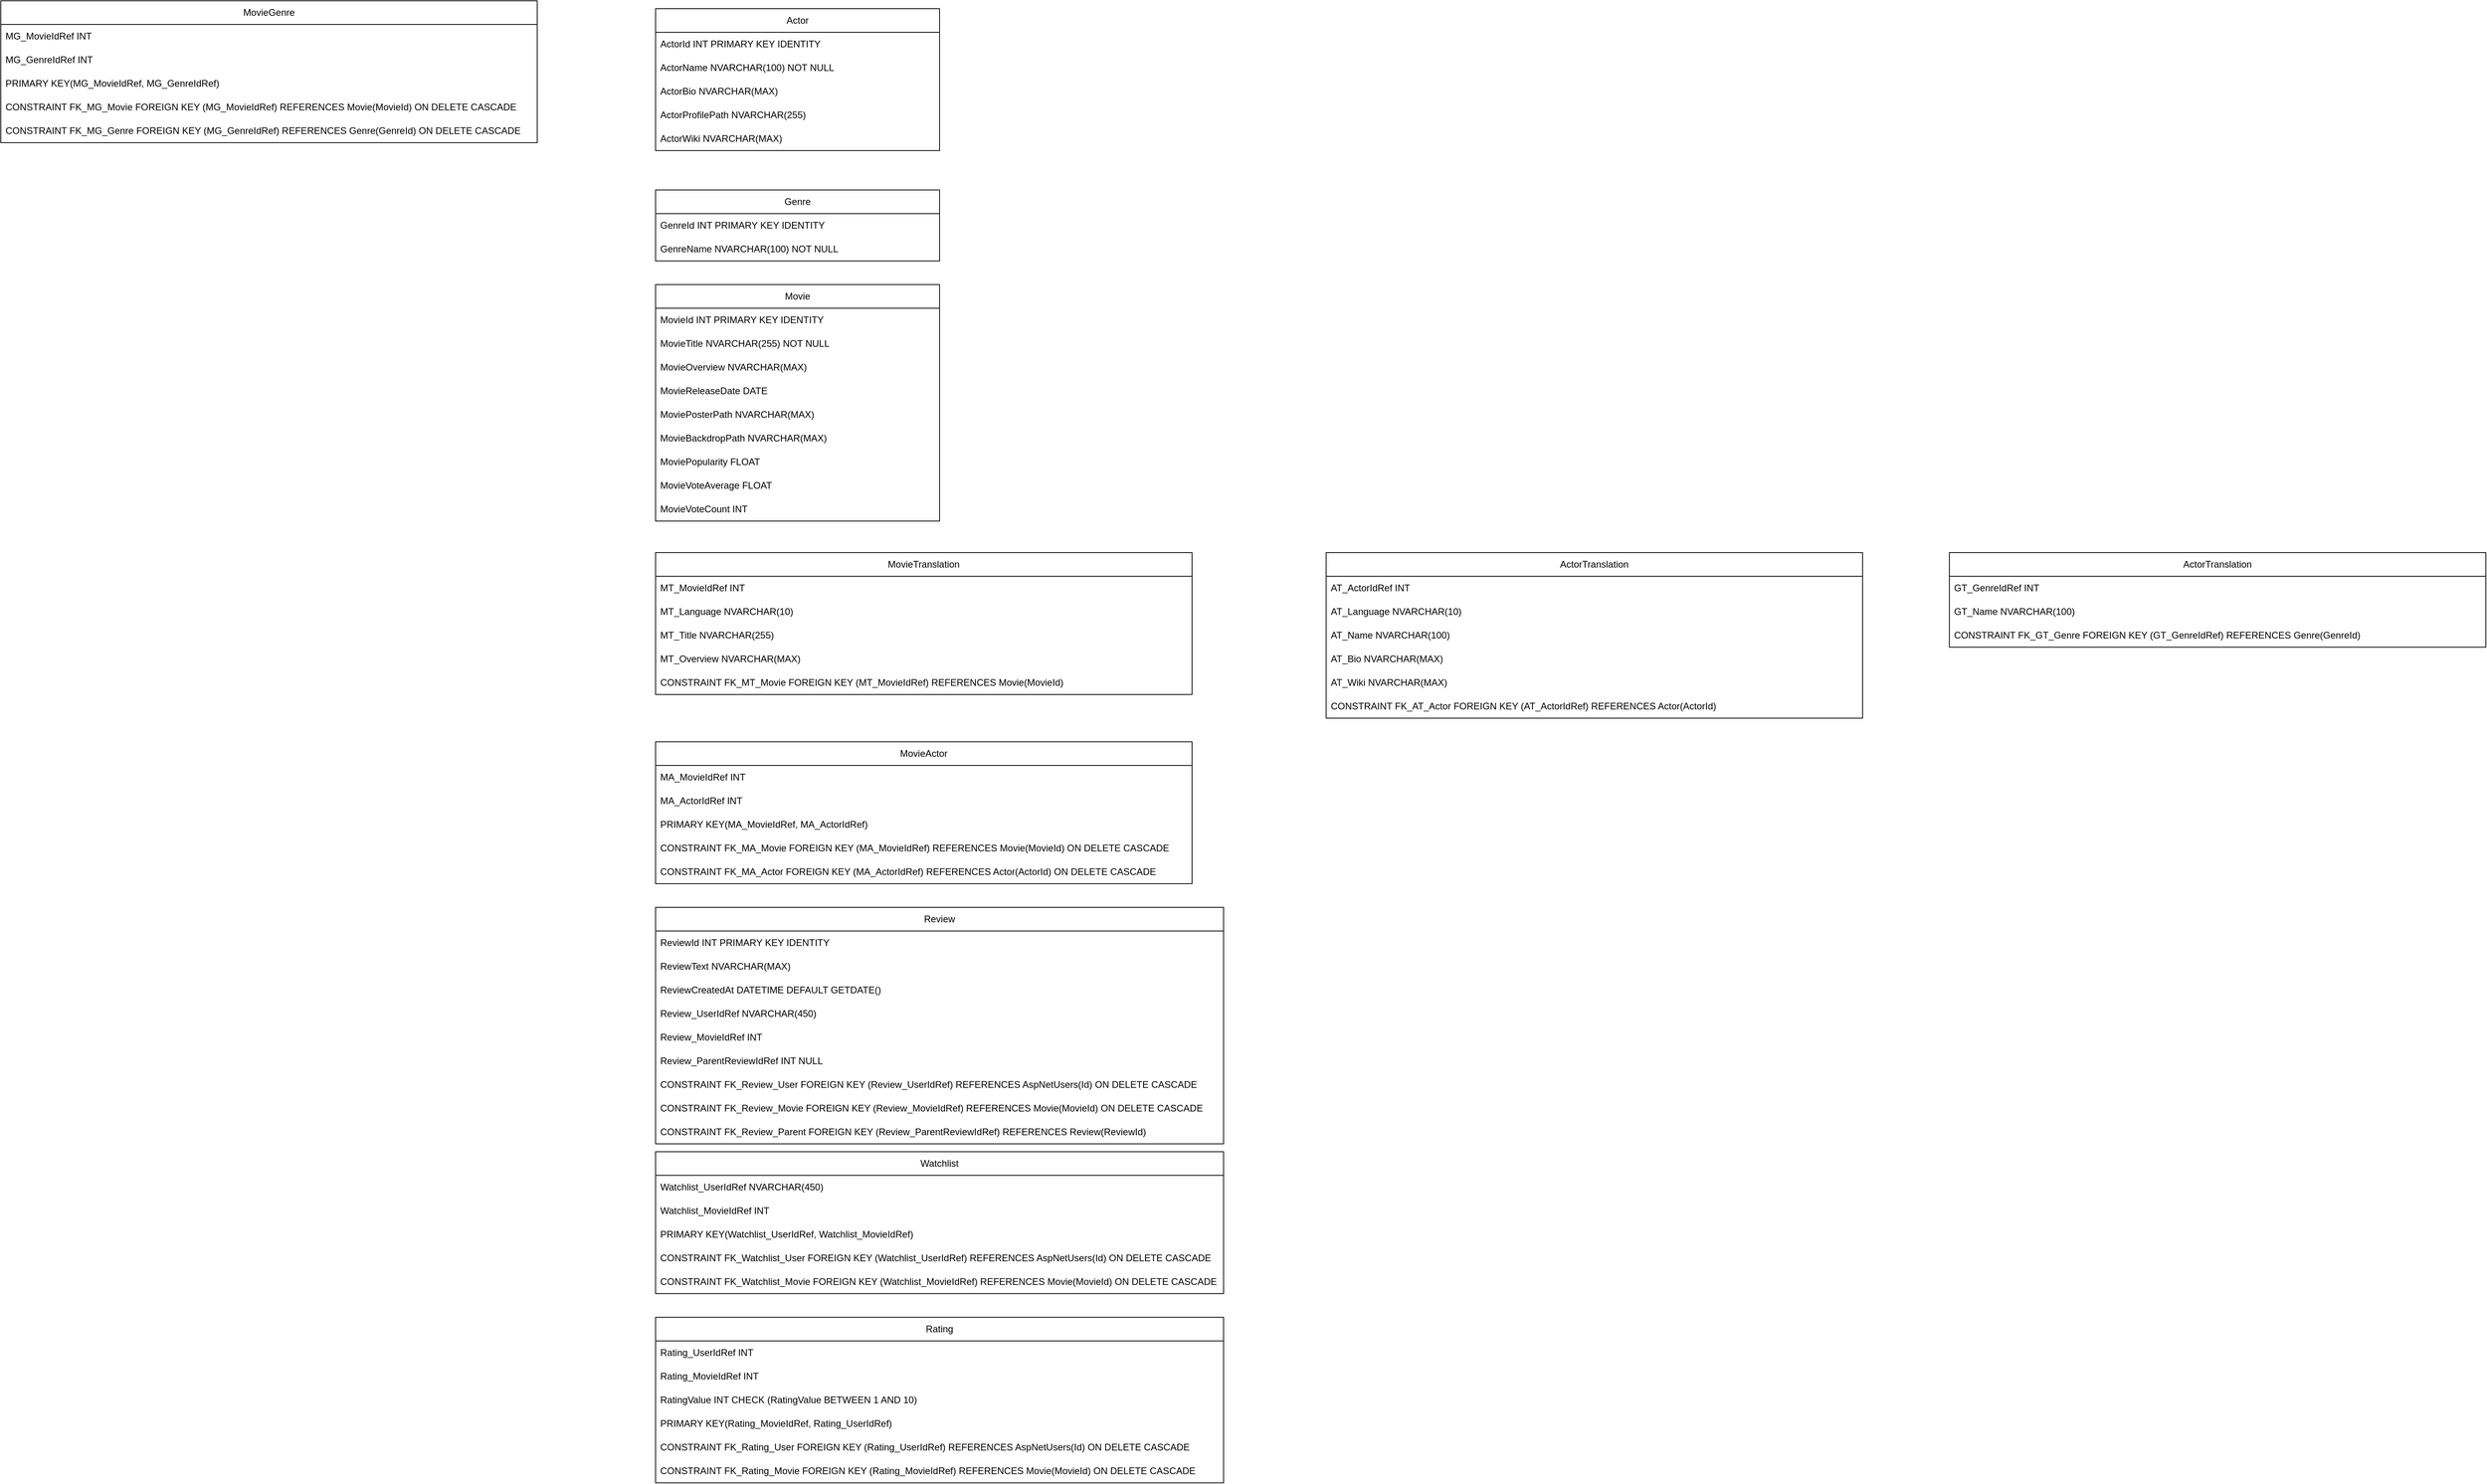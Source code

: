 <mxfile version="27.0.9">
  <diagram name="Page-1" id="wHgWofx572LqfuTLzsqb">
    <mxGraphModel dx="906" dy="1644" grid="1" gridSize="10" guides="1" tooltips="1" connect="1" arrows="1" fold="1" page="1" pageScale="1" pageWidth="850" pageHeight="1100" math="0" shadow="0">
      <root>
        <mxCell id="0" />
        <mxCell id="1" parent="0" />
        <mxCell id="Hxb6yPYEF0XtUn7NOOVX-1" value="Movie" style="swimlane;fontStyle=0;childLayout=stackLayout;horizontal=1;startSize=30;horizontalStack=0;resizeParent=1;resizeParentMax=0;resizeLast=0;collapsible=1;marginBottom=0;whiteSpace=wrap;html=1;" parent="1" vertex="1">
          <mxGeometry x="1040" y="60" width="360" height="300" as="geometry" />
        </mxCell>
        <mxCell id="Hxb6yPYEF0XtUn7NOOVX-2" value="MovieId INT PRIMARY KEY IDENTITY" style="text;strokeColor=none;fillColor=none;align=left;verticalAlign=middle;spacingLeft=4;spacingRight=4;overflow=hidden;points=[[0,0.5],[1,0.5]];portConstraint=eastwest;rotatable=0;whiteSpace=wrap;html=1;" parent="Hxb6yPYEF0XtUn7NOOVX-1" vertex="1">
          <mxGeometry y="30" width="360" height="30" as="geometry" />
        </mxCell>
        <mxCell id="Hxb6yPYEF0XtUn7NOOVX-3" value="MovieTitle NVARCHAR(255) NOT NULL" style="text;strokeColor=none;fillColor=none;align=left;verticalAlign=middle;spacingLeft=4;spacingRight=4;overflow=hidden;points=[[0,0.5],[1,0.5]];portConstraint=eastwest;rotatable=0;whiteSpace=wrap;html=1;" parent="Hxb6yPYEF0XtUn7NOOVX-1" vertex="1">
          <mxGeometry y="60" width="360" height="30" as="geometry" />
        </mxCell>
        <mxCell id="Hxb6yPYEF0XtUn7NOOVX-4" value="MovieOverview NVARCHAR(MAX)" style="text;strokeColor=none;fillColor=none;align=left;verticalAlign=middle;spacingLeft=4;spacingRight=4;overflow=hidden;points=[[0,0.5],[1,0.5]];portConstraint=eastwest;rotatable=0;whiteSpace=wrap;html=1;" parent="Hxb6yPYEF0XtUn7NOOVX-1" vertex="1">
          <mxGeometry y="90" width="360" height="30" as="geometry" />
        </mxCell>
        <mxCell id="Hxb6yPYEF0XtUn7NOOVX-5" value="MovieReleaseDate DATE" style="text;strokeColor=none;fillColor=none;align=left;verticalAlign=middle;spacingLeft=4;spacingRight=4;overflow=hidden;points=[[0,0.5],[1,0.5]];portConstraint=eastwest;rotatable=0;whiteSpace=wrap;html=1;" parent="Hxb6yPYEF0XtUn7NOOVX-1" vertex="1">
          <mxGeometry y="120" width="360" height="30" as="geometry" />
        </mxCell>
        <mxCell id="Hxb6yPYEF0XtUn7NOOVX-6" value="MoviePosterPath NVARCHAR(MAX)" style="text;strokeColor=none;fillColor=none;align=left;verticalAlign=middle;spacingLeft=4;spacingRight=4;overflow=hidden;points=[[0,0.5],[1,0.5]];portConstraint=eastwest;rotatable=0;whiteSpace=wrap;html=1;" parent="Hxb6yPYEF0XtUn7NOOVX-1" vertex="1">
          <mxGeometry y="150" width="360" height="30" as="geometry" />
        </mxCell>
        <mxCell id="Hxb6yPYEF0XtUn7NOOVX-7" value="MovieBackdropPath NVARCHAR(MAX)" style="text;strokeColor=none;fillColor=none;align=left;verticalAlign=middle;spacingLeft=4;spacingRight=4;overflow=hidden;points=[[0,0.5],[1,0.5]];portConstraint=eastwest;rotatable=0;whiteSpace=wrap;html=1;" parent="Hxb6yPYEF0XtUn7NOOVX-1" vertex="1">
          <mxGeometry y="180" width="360" height="30" as="geometry" />
        </mxCell>
        <mxCell id="Hxb6yPYEF0XtUn7NOOVX-8" value="MoviePopularity FLOAT" style="text;strokeColor=none;fillColor=none;align=left;verticalAlign=middle;spacingLeft=4;spacingRight=4;overflow=hidden;points=[[0,0.5],[1,0.5]];portConstraint=eastwest;rotatable=0;whiteSpace=wrap;html=1;" parent="Hxb6yPYEF0XtUn7NOOVX-1" vertex="1">
          <mxGeometry y="210" width="360" height="30" as="geometry" />
        </mxCell>
        <mxCell id="Hxb6yPYEF0XtUn7NOOVX-9" value="MovieVoteAverage FLOAT" style="text;strokeColor=none;fillColor=none;align=left;verticalAlign=middle;spacingLeft=4;spacingRight=4;overflow=hidden;points=[[0,0.5],[1,0.5]];portConstraint=eastwest;rotatable=0;whiteSpace=wrap;html=1;" parent="Hxb6yPYEF0XtUn7NOOVX-1" vertex="1">
          <mxGeometry y="240" width="360" height="30" as="geometry" />
        </mxCell>
        <mxCell id="Hxb6yPYEF0XtUn7NOOVX-10" value="MovieVoteCount INT" style="text;strokeColor=none;fillColor=none;align=left;verticalAlign=middle;spacingLeft=4;spacingRight=4;overflow=hidden;points=[[0,0.5],[1,0.5]];portConstraint=eastwest;rotatable=0;whiteSpace=wrap;html=1;" parent="Hxb6yPYEF0XtUn7NOOVX-1" vertex="1">
          <mxGeometry y="270" width="360" height="30" as="geometry" />
        </mxCell>
        <mxCell id="Hxb6yPYEF0XtUn7NOOVX-11" value="MovieGenre" style="swimlane;fontStyle=0;childLayout=stackLayout;horizontal=1;startSize=30;horizontalStack=0;resizeParent=1;resizeParentMax=0;resizeLast=0;collapsible=1;marginBottom=0;whiteSpace=wrap;html=1;" parent="1" vertex="1">
          <mxGeometry x="210" y="-300" width="680" height="180" as="geometry" />
        </mxCell>
        <mxCell id="Hxb6yPYEF0XtUn7NOOVX-12" value="MG_MovieIdRef INT" style="text;strokeColor=none;fillColor=none;align=left;verticalAlign=middle;spacingLeft=4;spacingRight=4;overflow=hidden;points=[[0,0.5],[1,0.5]];portConstraint=eastwest;rotatable=0;whiteSpace=wrap;html=1;" parent="Hxb6yPYEF0XtUn7NOOVX-11" vertex="1">
          <mxGeometry y="30" width="680" height="30" as="geometry" />
        </mxCell>
        <mxCell id="Hxb6yPYEF0XtUn7NOOVX-13" value="MG_GenreIdRef INT&lt;span style=&quot;white-space: pre;&quot;&gt;&#x9;&lt;/span&gt;" style="text;strokeColor=none;fillColor=none;align=left;verticalAlign=middle;spacingLeft=4;spacingRight=4;overflow=hidden;points=[[0,0.5],[1,0.5]];portConstraint=eastwest;rotatable=0;whiteSpace=wrap;html=1;" parent="Hxb6yPYEF0XtUn7NOOVX-11" vertex="1">
          <mxGeometry y="60" width="680" height="30" as="geometry" />
        </mxCell>
        <mxCell id="Hxb6yPYEF0XtUn7NOOVX-14" value="PRIMARY KEY(MG_MovieIdRef, MG_GenreIdRef)" style="text;strokeColor=none;fillColor=none;align=left;verticalAlign=middle;spacingLeft=4;spacingRight=4;overflow=hidden;points=[[0,0.5],[1,0.5]];portConstraint=eastwest;rotatable=0;whiteSpace=wrap;html=1;" parent="Hxb6yPYEF0XtUn7NOOVX-11" vertex="1">
          <mxGeometry y="90" width="680" height="30" as="geometry" />
        </mxCell>
        <mxCell id="Hxb6yPYEF0XtUn7NOOVX-15" value="CONSTRAINT FK_MG_Movie FOREIGN KEY (MG_MovieIdRef) REFERENCES Movie(MovieId) ON DELETE CASCADE" style="text;strokeColor=none;fillColor=none;align=left;verticalAlign=middle;spacingLeft=4;spacingRight=4;overflow=hidden;points=[[0,0.5],[1,0.5]];portConstraint=eastwest;rotatable=0;whiteSpace=wrap;html=1;" parent="Hxb6yPYEF0XtUn7NOOVX-11" vertex="1">
          <mxGeometry y="120" width="680" height="30" as="geometry" />
        </mxCell>
        <mxCell id="Hxb6yPYEF0XtUn7NOOVX-16" value="CONSTRAINT FK_MG_Genre FOREIGN KEY (MG_GenreIdRef) REFERENCES Genre(GenreId) ON DELETE CASCADE" style="text;strokeColor=none;fillColor=none;align=left;verticalAlign=middle;spacingLeft=4;spacingRight=4;overflow=hidden;points=[[0,0.5],[1,0.5]];portConstraint=eastwest;rotatable=0;whiteSpace=wrap;html=1;" parent="Hxb6yPYEF0XtUn7NOOVX-11" vertex="1">
          <mxGeometry y="150" width="680" height="30" as="geometry" />
        </mxCell>
        <mxCell id="Hxb6yPYEF0XtUn7NOOVX-17" value="Genre" style="swimlane;fontStyle=0;childLayout=stackLayout;horizontal=1;startSize=30;horizontalStack=0;resizeParent=1;resizeParentMax=0;resizeLast=0;collapsible=1;marginBottom=0;whiteSpace=wrap;html=1;" parent="1" vertex="1">
          <mxGeometry x="1040" y="-60" width="360" height="90" as="geometry" />
        </mxCell>
        <mxCell id="Hxb6yPYEF0XtUn7NOOVX-18" value="GenreId INT PRIMARY KEY IDENTITY" style="text;strokeColor=none;fillColor=none;align=left;verticalAlign=middle;spacingLeft=4;spacingRight=4;overflow=hidden;points=[[0,0.5],[1,0.5]];portConstraint=eastwest;rotatable=0;whiteSpace=wrap;html=1;" parent="Hxb6yPYEF0XtUn7NOOVX-17" vertex="1">
          <mxGeometry y="30" width="360" height="30" as="geometry" />
        </mxCell>
        <mxCell id="Hxb6yPYEF0XtUn7NOOVX-19" value="GenreName NVARCHAR(100) NOT NULL" style="text;strokeColor=none;fillColor=none;align=left;verticalAlign=middle;spacingLeft=4;spacingRight=4;overflow=hidden;points=[[0,0.5],[1,0.5]];portConstraint=eastwest;rotatable=0;whiteSpace=wrap;html=1;" parent="Hxb6yPYEF0XtUn7NOOVX-17" vertex="1">
          <mxGeometry y="60" width="360" height="30" as="geometry" />
        </mxCell>
        <mxCell id="Hxb6yPYEF0XtUn7NOOVX-21" value="Actor" style="swimlane;fontStyle=0;childLayout=stackLayout;horizontal=1;startSize=30;horizontalStack=0;resizeParent=1;resizeParentMax=0;resizeLast=0;collapsible=1;marginBottom=0;whiteSpace=wrap;html=1;" parent="1" vertex="1">
          <mxGeometry x="1040" y="-290" width="360" height="180" as="geometry" />
        </mxCell>
        <mxCell id="Hxb6yPYEF0XtUn7NOOVX-22" value="ActorId INT PRIMARY KEY IDENTITY" style="text;strokeColor=none;fillColor=none;align=left;verticalAlign=middle;spacingLeft=4;spacingRight=4;overflow=hidden;points=[[0,0.5],[1,0.5]];portConstraint=eastwest;rotatable=0;whiteSpace=wrap;html=1;" parent="Hxb6yPYEF0XtUn7NOOVX-21" vertex="1">
          <mxGeometry y="30" width="360" height="30" as="geometry" />
        </mxCell>
        <mxCell id="Hxb6yPYEF0XtUn7NOOVX-23" value="ActorName NVARCHAR(100) NOT NULL" style="text;strokeColor=none;fillColor=none;align=left;verticalAlign=middle;spacingLeft=4;spacingRight=4;overflow=hidden;points=[[0,0.5],[1,0.5]];portConstraint=eastwest;rotatable=0;whiteSpace=wrap;html=1;" parent="Hxb6yPYEF0XtUn7NOOVX-21" vertex="1">
          <mxGeometry y="60" width="360" height="30" as="geometry" />
        </mxCell>
        <mxCell id="Hxb6yPYEF0XtUn7NOOVX-24" value="ActorBio NVARCHAR(MAX)" style="text;strokeColor=none;fillColor=none;align=left;verticalAlign=middle;spacingLeft=4;spacingRight=4;overflow=hidden;points=[[0,0.5],[1,0.5]];portConstraint=eastwest;rotatable=0;whiteSpace=wrap;html=1;" parent="Hxb6yPYEF0XtUn7NOOVX-21" vertex="1">
          <mxGeometry y="90" width="360" height="30" as="geometry" />
        </mxCell>
        <mxCell id="Hxb6yPYEF0XtUn7NOOVX-26" value="ActorProfilePath NVARCHAR(255)" style="text;strokeColor=none;fillColor=none;align=left;verticalAlign=middle;spacingLeft=4;spacingRight=4;overflow=hidden;points=[[0,0.5],[1,0.5]];portConstraint=eastwest;rotatable=0;whiteSpace=wrap;html=1;" parent="Hxb6yPYEF0XtUn7NOOVX-21" vertex="1">
          <mxGeometry y="120" width="360" height="30" as="geometry" />
        </mxCell>
        <mxCell id="Hxb6yPYEF0XtUn7NOOVX-27" value="ActorWiki NVARCHAR(MAX)" style="text;strokeColor=none;fillColor=none;align=left;verticalAlign=middle;spacingLeft=4;spacingRight=4;overflow=hidden;points=[[0,0.5],[1,0.5]];portConstraint=eastwest;rotatable=0;whiteSpace=wrap;html=1;" parent="Hxb6yPYEF0XtUn7NOOVX-21" vertex="1">
          <mxGeometry y="150" width="360" height="30" as="geometry" />
        </mxCell>
        <mxCell id="Hxb6yPYEF0XtUn7NOOVX-28" value="MovieActor" style="swimlane;fontStyle=0;childLayout=stackLayout;horizontal=1;startSize=30;horizontalStack=0;resizeParent=1;resizeParentMax=0;resizeLast=0;collapsible=1;marginBottom=0;whiteSpace=wrap;html=1;" parent="1" vertex="1">
          <mxGeometry x="1040" y="640" width="680" height="180" as="geometry" />
        </mxCell>
        <mxCell id="Hxb6yPYEF0XtUn7NOOVX-29" value="MA_MovieIdRef INT" style="text;strokeColor=none;fillColor=none;align=left;verticalAlign=middle;spacingLeft=4;spacingRight=4;overflow=hidden;points=[[0,0.5],[1,0.5]];portConstraint=eastwest;rotatable=0;whiteSpace=wrap;html=1;" parent="Hxb6yPYEF0XtUn7NOOVX-28" vertex="1">
          <mxGeometry y="30" width="680" height="30" as="geometry" />
        </mxCell>
        <mxCell id="Hxb6yPYEF0XtUn7NOOVX-30" value="MA_ActorIdRef INT" style="text;strokeColor=none;fillColor=none;align=left;verticalAlign=middle;spacingLeft=4;spacingRight=4;overflow=hidden;points=[[0,0.5],[1,0.5]];portConstraint=eastwest;rotatable=0;whiteSpace=wrap;html=1;" parent="Hxb6yPYEF0XtUn7NOOVX-28" vertex="1">
          <mxGeometry y="60" width="680" height="30" as="geometry" />
        </mxCell>
        <mxCell id="Hxb6yPYEF0XtUn7NOOVX-31" value="PRIMARY KEY(MA_MovieIdRef, MA_ActorIdRef)" style="text;strokeColor=none;fillColor=none;align=left;verticalAlign=middle;spacingLeft=4;spacingRight=4;overflow=hidden;points=[[0,0.5],[1,0.5]];portConstraint=eastwest;rotatable=0;whiteSpace=wrap;html=1;" parent="Hxb6yPYEF0XtUn7NOOVX-28" vertex="1">
          <mxGeometry y="90" width="680" height="30" as="geometry" />
        </mxCell>
        <mxCell id="Hxb6yPYEF0XtUn7NOOVX-32" value="CONSTRAINT FK_MA_Movie FOREIGN KEY (MA_MovieIdRef) REFERENCES Movie(MovieId) ON DELETE CASCADE" style="text;strokeColor=none;fillColor=none;align=left;verticalAlign=middle;spacingLeft=4;spacingRight=4;overflow=hidden;points=[[0,0.5],[1,0.5]];portConstraint=eastwest;rotatable=0;whiteSpace=wrap;html=1;" parent="Hxb6yPYEF0XtUn7NOOVX-28" vertex="1">
          <mxGeometry y="120" width="680" height="30" as="geometry" />
        </mxCell>
        <mxCell id="Hxb6yPYEF0XtUn7NOOVX-33" value="CONSTRAINT FK_MA_Actor FOREIGN KEY (MA_ActorIdRef) REFERENCES Actor(ActorId) ON DELETE CASCADE" style="text;strokeColor=none;fillColor=none;align=left;verticalAlign=middle;spacingLeft=4;spacingRight=4;overflow=hidden;points=[[0,0.5],[1,0.5]];portConstraint=eastwest;rotatable=0;whiteSpace=wrap;html=1;" parent="Hxb6yPYEF0XtUn7NOOVX-28" vertex="1">
          <mxGeometry y="150" width="680" height="30" as="geometry" />
        </mxCell>
        <mxCell id="Hxb6yPYEF0XtUn7NOOVX-34" value="Review" style="swimlane;fontStyle=0;childLayout=stackLayout;horizontal=1;startSize=30;horizontalStack=0;resizeParent=1;resizeParentMax=0;resizeLast=0;collapsible=1;marginBottom=0;whiteSpace=wrap;html=1;" parent="1" vertex="1">
          <mxGeometry x="1040" y="850" width="720" height="300" as="geometry" />
        </mxCell>
        <mxCell id="Hxb6yPYEF0XtUn7NOOVX-35" value="ReviewId INT PRIMARY KEY IDENTITY" style="text;strokeColor=none;fillColor=none;align=left;verticalAlign=middle;spacingLeft=4;spacingRight=4;overflow=hidden;points=[[0,0.5],[1,0.5]];portConstraint=eastwest;rotatable=0;whiteSpace=wrap;html=1;" parent="Hxb6yPYEF0XtUn7NOOVX-34" vertex="1">
          <mxGeometry y="30" width="720" height="30" as="geometry" />
        </mxCell>
        <mxCell id="Hxb6yPYEF0XtUn7NOOVX-36" value="ReviewText NVARCHAR(MAX)" style="text;strokeColor=none;fillColor=none;align=left;verticalAlign=middle;spacingLeft=4;spacingRight=4;overflow=hidden;points=[[0,0.5],[1,0.5]];portConstraint=eastwest;rotatable=0;whiteSpace=wrap;html=1;" parent="Hxb6yPYEF0XtUn7NOOVX-34" vertex="1">
          <mxGeometry y="60" width="720" height="30" as="geometry" />
        </mxCell>
        <mxCell id="Hxb6yPYEF0XtUn7NOOVX-37" value="ReviewCreatedAt DATETIME DEFAULT GETDATE()" style="text;strokeColor=none;fillColor=none;align=left;verticalAlign=middle;spacingLeft=4;spacingRight=4;overflow=hidden;points=[[0,0.5],[1,0.5]];portConstraint=eastwest;rotatable=0;whiteSpace=wrap;html=1;" parent="Hxb6yPYEF0XtUn7NOOVX-34" vertex="1">
          <mxGeometry y="90" width="720" height="30" as="geometry" />
        </mxCell>
        <mxCell id="Hxb6yPYEF0XtUn7NOOVX-38" value="Review_UserIdRef NVARCHAR(450)" style="text;strokeColor=none;fillColor=none;align=left;verticalAlign=middle;spacingLeft=4;spacingRight=4;overflow=hidden;points=[[0,0.5],[1,0.5]];portConstraint=eastwest;rotatable=0;whiteSpace=wrap;html=1;" parent="Hxb6yPYEF0XtUn7NOOVX-34" vertex="1">
          <mxGeometry y="120" width="720" height="30" as="geometry" />
        </mxCell>
        <mxCell id="Hxb6yPYEF0XtUn7NOOVX-39" value="Review_MovieIdRef INT" style="text;strokeColor=none;fillColor=none;align=left;verticalAlign=middle;spacingLeft=4;spacingRight=4;overflow=hidden;points=[[0,0.5],[1,0.5]];portConstraint=eastwest;rotatable=0;whiteSpace=wrap;html=1;" parent="Hxb6yPYEF0XtUn7NOOVX-34" vertex="1">
          <mxGeometry y="150" width="720" height="30" as="geometry" />
        </mxCell>
        <mxCell id="Hxb6yPYEF0XtUn7NOOVX-40" value="Review_ParentReviewIdRef INT NULL" style="text;strokeColor=none;fillColor=none;align=left;verticalAlign=middle;spacingLeft=4;spacingRight=4;overflow=hidden;points=[[0,0.5],[1,0.5]];portConstraint=eastwest;rotatable=0;whiteSpace=wrap;html=1;" parent="Hxb6yPYEF0XtUn7NOOVX-34" vertex="1">
          <mxGeometry y="180" width="720" height="30" as="geometry" />
        </mxCell>
        <mxCell id="Hxb6yPYEF0XtUn7NOOVX-41" value="CONSTRAINT FK_Review_User FOREIGN KEY (Review_UserIdRef) REFERENCES AspNetUsers(Id) ON DELETE CASCADE" style="text;strokeColor=none;fillColor=none;align=left;verticalAlign=middle;spacingLeft=4;spacingRight=4;overflow=hidden;points=[[0,0.5],[1,0.5]];portConstraint=eastwest;rotatable=0;whiteSpace=wrap;html=1;" parent="Hxb6yPYEF0XtUn7NOOVX-34" vertex="1">
          <mxGeometry y="210" width="720" height="30" as="geometry" />
        </mxCell>
        <mxCell id="Hxb6yPYEF0XtUn7NOOVX-42" value="CONSTRAINT FK_Review_Movie FOREIGN KEY (Review_MovieIdRef) REFERENCES Movie(MovieId) ON DELETE CASCADE" style="text;strokeColor=none;fillColor=none;align=left;verticalAlign=middle;spacingLeft=4;spacingRight=4;overflow=hidden;points=[[0,0.5],[1,0.5]];portConstraint=eastwest;rotatable=0;whiteSpace=wrap;html=1;" parent="Hxb6yPYEF0XtUn7NOOVX-34" vertex="1">
          <mxGeometry y="240" width="720" height="30" as="geometry" />
        </mxCell>
        <mxCell id="Hxb6yPYEF0XtUn7NOOVX-43" value="CONSTRAINT FK_Review_Parent FOREIGN KEY (Review_ParentReviewIdRef) REFERENCES Review(ReviewId)" style="text;strokeColor=none;fillColor=none;align=left;verticalAlign=middle;spacingLeft=4;spacingRight=4;overflow=hidden;points=[[0,0.5],[1,0.5]];portConstraint=eastwest;rotatable=0;whiteSpace=wrap;html=1;" parent="Hxb6yPYEF0XtUn7NOOVX-34" vertex="1">
          <mxGeometry y="270" width="720" height="30" as="geometry" />
        </mxCell>
        <mxCell id="Hxb6yPYEF0XtUn7NOOVX-44" value="Rating" style="swimlane;fontStyle=0;childLayout=stackLayout;horizontal=1;startSize=30;horizontalStack=0;resizeParent=1;resizeParentMax=0;resizeLast=0;collapsible=1;marginBottom=0;whiteSpace=wrap;html=1;" parent="1" vertex="1">
          <mxGeometry x="1040" y="1370" width="720" height="210" as="geometry" />
        </mxCell>
        <mxCell id="Hxb6yPYEF0XtUn7NOOVX-46" value="Rating_UserIdRef INT" style="text;strokeColor=none;fillColor=none;align=left;verticalAlign=middle;spacingLeft=4;spacingRight=4;overflow=hidden;points=[[0,0.5],[1,0.5]];portConstraint=eastwest;rotatable=0;whiteSpace=wrap;html=1;" parent="Hxb6yPYEF0XtUn7NOOVX-44" vertex="1">
          <mxGeometry y="30" width="720" height="30" as="geometry" />
        </mxCell>
        <mxCell id="Hxb6yPYEF0XtUn7NOOVX-45" value="Rating_MovieIdRef INT&amp;nbsp;" style="text;strokeColor=none;fillColor=none;align=left;verticalAlign=middle;spacingLeft=4;spacingRight=4;overflow=hidden;points=[[0,0.5],[1,0.5]];portConstraint=eastwest;rotatable=0;whiteSpace=wrap;html=1;" parent="Hxb6yPYEF0XtUn7NOOVX-44" vertex="1">
          <mxGeometry y="60" width="720" height="30" as="geometry" />
        </mxCell>
        <mxCell id="Hxb6yPYEF0XtUn7NOOVX-48" value="RatingValue INT CHECK (RatingValue BETWEEN 1 AND 10)" style="text;strokeColor=none;fillColor=none;align=left;verticalAlign=middle;spacingLeft=4;spacingRight=4;overflow=hidden;points=[[0,0.5],[1,0.5]];portConstraint=eastwest;rotatable=0;whiteSpace=wrap;html=1;" parent="Hxb6yPYEF0XtUn7NOOVX-44" vertex="1">
          <mxGeometry y="90" width="720" height="30" as="geometry" />
        </mxCell>
        <mxCell id="Hxb6yPYEF0XtUn7NOOVX-47" value="PRIMARY KEY(Rating_MovieIdRef, Rating_UserIdRef)" style="text;strokeColor=none;fillColor=none;align=left;verticalAlign=middle;spacingLeft=4;spacingRight=4;overflow=hidden;points=[[0,0.5],[1,0.5]];portConstraint=eastwest;rotatable=0;whiteSpace=wrap;html=1;" parent="Hxb6yPYEF0XtUn7NOOVX-44" vertex="1">
          <mxGeometry y="120" width="720" height="30" as="geometry" />
        </mxCell>
        <mxCell id="Hxb6yPYEF0XtUn7NOOVX-49" value="CONSTRAINT FK_Rating_User FOREIGN KEY (Rating_UserIdRef) REFERENCES AspNetUsers(Id) ON DELETE CASCADE" style="text;strokeColor=none;fillColor=none;align=left;verticalAlign=middle;spacingLeft=4;spacingRight=4;overflow=hidden;points=[[0,0.5],[1,0.5]];portConstraint=eastwest;rotatable=0;whiteSpace=wrap;html=1;" parent="Hxb6yPYEF0XtUn7NOOVX-44" vertex="1">
          <mxGeometry y="150" width="720" height="30" as="geometry" />
        </mxCell>
        <mxCell id="Hxb6yPYEF0XtUn7NOOVX-50" value="CONSTRAINT FK_Rating_Movie FOREIGN KEY (Rating_MovieIdRef) REFERENCES Movie(MovieId) ON DELETE CASCADE" style="text;strokeColor=none;fillColor=none;align=left;verticalAlign=middle;spacingLeft=4;spacingRight=4;overflow=hidden;points=[[0,0.5],[1,0.5]];portConstraint=eastwest;rotatable=0;whiteSpace=wrap;html=1;" parent="Hxb6yPYEF0XtUn7NOOVX-44" vertex="1">
          <mxGeometry y="180" width="720" height="30" as="geometry" />
        </mxCell>
        <mxCell id="Hxb6yPYEF0XtUn7NOOVX-51" value="Watchlist" style="swimlane;fontStyle=0;childLayout=stackLayout;horizontal=1;startSize=30;horizontalStack=0;resizeParent=1;resizeParentMax=0;resizeLast=0;collapsible=1;marginBottom=0;whiteSpace=wrap;html=1;" parent="1" vertex="1">
          <mxGeometry x="1040" y="1160" width="720" height="180" as="geometry" />
        </mxCell>
        <mxCell id="Hxb6yPYEF0XtUn7NOOVX-52" value="Watchlist_UserIdRef NVARCHAR(450)" style="text;strokeColor=none;fillColor=none;align=left;verticalAlign=middle;spacingLeft=4;spacingRight=4;overflow=hidden;points=[[0,0.5],[1,0.5]];portConstraint=eastwest;rotatable=0;whiteSpace=wrap;html=1;" parent="Hxb6yPYEF0XtUn7NOOVX-51" vertex="1">
          <mxGeometry y="30" width="720" height="30" as="geometry" />
        </mxCell>
        <mxCell id="Hxb6yPYEF0XtUn7NOOVX-53" value="Watchlist_MovieIdRef INT" style="text;strokeColor=none;fillColor=none;align=left;verticalAlign=middle;spacingLeft=4;spacingRight=4;overflow=hidden;points=[[0,0.5],[1,0.5]];portConstraint=eastwest;rotatable=0;whiteSpace=wrap;html=1;" parent="Hxb6yPYEF0XtUn7NOOVX-51" vertex="1">
          <mxGeometry y="60" width="720" height="30" as="geometry" />
        </mxCell>
        <mxCell id="Hxb6yPYEF0XtUn7NOOVX-54" value="PRIMARY KEY(Watchlist_UserIdRef, Watchlist_MovieIdRef)" style="text;strokeColor=none;fillColor=none;align=left;verticalAlign=middle;spacingLeft=4;spacingRight=4;overflow=hidden;points=[[0,0.5],[1,0.5]];portConstraint=eastwest;rotatable=0;whiteSpace=wrap;html=1;" parent="Hxb6yPYEF0XtUn7NOOVX-51" vertex="1">
          <mxGeometry y="90" width="720" height="30" as="geometry" />
        </mxCell>
        <mxCell id="Hxb6yPYEF0XtUn7NOOVX-55" value="CONSTRAINT FK_Watchlist_User FOREIGN KEY (Watchlist_UserIdRef) REFERENCES AspNetUsers(Id) ON DELETE CASCADE" style="text;strokeColor=none;fillColor=none;align=left;verticalAlign=middle;spacingLeft=4;spacingRight=4;overflow=hidden;points=[[0,0.5],[1,0.5]];portConstraint=eastwest;rotatable=0;whiteSpace=wrap;html=1;" parent="Hxb6yPYEF0XtUn7NOOVX-51" vertex="1">
          <mxGeometry y="120" width="720" height="30" as="geometry" />
        </mxCell>
        <mxCell id="Hxb6yPYEF0XtUn7NOOVX-56" value="CONSTRAINT FK_Watchlist_Movie FOREIGN KEY (Watchlist_MovieIdRef) REFERENCES Movie(MovieId) ON DELETE CASCADE" style="text;strokeColor=none;fillColor=none;align=left;verticalAlign=middle;spacingLeft=4;spacingRight=4;overflow=hidden;points=[[0,0.5],[1,0.5]];portConstraint=eastwest;rotatable=0;whiteSpace=wrap;html=1;" parent="Hxb6yPYEF0XtUn7NOOVX-51" vertex="1">
          <mxGeometry y="150" width="720" height="30" as="geometry" />
        </mxCell>
        <mxCell id="keTcDLZHm3KLK3bcDNWm-1" value="MovieTranslation" style="swimlane;fontStyle=0;childLayout=stackLayout;horizontal=1;startSize=30;horizontalStack=0;resizeParent=1;resizeParentMax=0;resizeLast=0;collapsible=1;marginBottom=0;whiteSpace=wrap;html=1;" parent="1" vertex="1">
          <mxGeometry x="1040" y="400" width="680" height="180" as="geometry" />
        </mxCell>
        <mxCell id="keTcDLZHm3KLK3bcDNWm-2" value="MT_MovieIdRef INT" style="text;strokeColor=none;fillColor=none;align=left;verticalAlign=middle;spacingLeft=4;spacingRight=4;overflow=hidden;points=[[0,0.5],[1,0.5]];portConstraint=eastwest;rotatable=0;whiteSpace=wrap;html=1;" parent="keTcDLZHm3KLK3bcDNWm-1" vertex="1">
          <mxGeometry y="30" width="680" height="30" as="geometry" />
        </mxCell>
        <mxCell id="keTcDLZHm3KLK3bcDNWm-5" value="MT_Language NVARCHAR(10)" style="text;strokeColor=none;fillColor=none;align=left;verticalAlign=middle;spacingLeft=4;spacingRight=4;overflow=hidden;points=[[0,0.5],[1,0.5]];portConstraint=eastwest;rotatable=0;whiteSpace=wrap;html=1;" parent="keTcDLZHm3KLK3bcDNWm-1" vertex="1">
          <mxGeometry y="60" width="680" height="30" as="geometry" />
        </mxCell>
        <mxCell id="keTcDLZHm3KLK3bcDNWm-3" value="MT_Title NVARCHAR(255)" style="text;strokeColor=none;fillColor=none;align=left;verticalAlign=middle;spacingLeft=4;spacingRight=4;overflow=hidden;points=[[0,0.5],[1,0.5]];portConstraint=eastwest;rotatable=0;whiteSpace=wrap;html=1;" parent="keTcDLZHm3KLK3bcDNWm-1" vertex="1">
          <mxGeometry y="90" width="680" height="30" as="geometry" />
        </mxCell>
        <mxCell id="keTcDLZHm3KLK3bcDNWm-4" value="MT_Overview NVARCHAR(MAX)" style="text;strokeColor=none;fillColor=none;align=left;verticalAlign=middle;spacingLeft=4;spacingRight=4;overflow=hidden;points=[[0,0.5],[1,0.5]];portConstraint=eastwest;rotatable=0;whiteSpace=wrap;html=1;" parent="keTcDLZHm3KLK3bcDNWm-1" vertex="1">
          <mxGeometry y="120" width="680" height="30" as="geometry" />
        </mxCell>
        <mxCell id="keTcDLZHm3KLK3bcDNWm-6" value="CONSTRAINT FK_MT_Movie FOREIGN KEY (MT_MovieIdRef) REFERENCES Movie(MovieId)" style="text;strokeColor=none;fillColor=none;align=left;verticalAlign=middle;spacingLeft=4;spacingRight=4;overflow=hidden;points=[[0,0.5],[1,0.5]];portConstraint=eastwest;rotatable=0;whiteSpace=wrap;html=1;" parent="keTcDLZHm3KLK3bcDNWm-1" vertex="1">
          <mxGeometry y="150" width="680" height="30" as="geometry" />
        </mxCell>
        <mxCell id="keTcDLZHm3KLK3bcDNWm-7" value="ActorTranslation" style="swimlane;fontStyle=0;childLayout=stackLayout;horizontal=1;startSize=30;horizontalStack=0;resizeParent=1;resizeParentMax=0;resizeLast=0;collapsible=1;marginBottom=0;whiteSpace=wrap;html=1;" parent="1" vertex="1">
          <mxGeometry x="1890" y="400" width="680" height="210" as="geometry" />
        </mxCell>
        <mxCell id="keTcDLZHm3KLK3bcDNWm-8" value="AT_ActorIdRef INT" style="text;strokeColor=none;fillColor=none;align=left;verticalAlign=middle;spacingLeft=4;spacingRight=4;overflow=hidden;points=[[0,0.5],[1,0.5]];portConstraint=eastwest;rotatable=0;whiteSpace=wrap;html=1;" parent="keTcDLZHm3KLK3bcDNWm-7" vertex="1">
          <mxGeometry y="30" width="680" height="30" as="geometry" />
        </mxCell>
        <mxCell id="keTcDLZHm3KLK3bcDNWm-9" value="AT_Language NVARCHAR(10)" style="text;strokeColor=none;fillColor=none;align=left;verticalAlign=middle;spacingLeft=4;spacingRight=4;overflow=hidden;points=[[0,0.5],[1,0.5]];portConstraint=eastwest;rotatable=0;whiteSpace=wrap;html=1;" parent="keTcDLZHm3KLK3bcDNWm-7" vertex="1">
          <mxGeometry y="60" width="680" height="30" as="geometry" />
        </mxCell>
        <mxCell id="keTcDLZHm3KLK3bcDNWm-10" value="AT_Name NVARCHAR(100)" style="text;strokeColor=none;fillColor=none;align=left;verticalAlign=middle;spacingLeft=4;spacingRight=4;overflow=hidden;points=[[0,0.5],[1,0.5]];portConstraint=eastwest;rotatable=0;whiteSpace=wrap;html=1;" parent="keTcDLZHm3KLK3bcDNWm-7" vertex="1">
          <mxGeometry y="90" width="680" height="30" as="geometry" />
        </mxCell>
        <mxCell id="keTcDLZHm3KLK3bcDNWm-13" value="AT_Bio NVARCHAR(MAX)" style="text;strokeColor=none;fillColor=none;align=left;verticalAlign=middle;spacingLeft=4;spacingRight=4;overflow=hidden;points=[[0,0.5],[1,0.5]];portConstraint=eastwest;rotatable=0;whiteSpace=wrap;html=1;" parent="keTcDLZHm3KLK3bcDNWm-7" vertex="1">
          <mxGeometry y="120" width="680" height="30" as="geometry" />
        </mxCell>
        <mxCell id="keTcDLZHm3KLK3bcDNWm-14" value="AT_Wiki NVARCHAR(MAX)" style="text;strokeColor=none;fillColor=none;align=left;verticalAlign=middle;spacingLeft=4;spacingRight=4;overflow=hidden;points=[[0,0.5],[1,0.5]];portConstraint=eastwest;rotatable=0;whiteSpace=wrap;html=1;" parent="keTcDLZHm3KLK3bcDNWm-7" vertex="1">
          <mxGeometry y="150" width="680" height="30" as="geometry" />
        </mxCell>
        <mxCell id="keTcDLZHm3KLK3bcDNWm-12" value="CONSTRAINT FK_AT_Actor FOREIGN KEY (AT_ActorIdRef) REFERENCES Actor(ActorId)" style="text;strokeColor=none;fillColor=none;align=left;verticalAlign=middle;spacingLeft=4;spacingRight=4;overflow=hidden;points=[[0,0.5],[1,0.5]];portConstraint=eastwest;rotatable=0;whiteSpace=wrap;html=1;" parent="keTcDLZHm3KLK3bcDNWm-7" vertex="1">
          <mxGeometry y="180" width="680" height="30" as="geometry" />
        </mxCell>
        <mxCell id="eywg9mp0p_OTwnN_unhf-1" value="ActorTranslation" style="swimlane;fontStyle=0;childLayout=stackLayout;horizontal=1;startSize=30;horizontalStack=0;resizeParent=1;resizeParentMax=0;resizeLast=0;collapsible=1;marginBottom=0;whiteSpace=wrap;html=1;" vertex="1" parent="1">
          <mxGeometry x="2680" y="400" width="680" height="120" as="geometry" />
        </mxCell>
        <mxCell id="eywg9mp0p_OTwnN_unhf-2" value="GT_GenreIdRef INT" style="text;strokeColor=none;fillColor=none;align=left;verticalAlign=middle;spacingLeft=4;spacingRight=4;overflow=hidden;points=[[0,0.5],[1,0.5]];portConstraint=eastwest;rotatable=0;whiteSpace=wrap;html=1;" vertex="1" parent="eywg9mp0p_OTwnN_unhf-1">
          <mxGeometry y="30" width="680" height="30" as="geometry" />
        </mxCell>
        <mxCell id="eywg9mp0p_OTwnN_unhf-4" value="GT_Name NVARCHAR(100)" style="text;strokeColor=none;fillColor=none;align=left;verticalAlign=middle;spacingLeft=4;spacingRight=4;overflow=hidden;points=[[0,0.5],[1,0.5]];portConstraint=eastwest;rotatable=0;whiteSpace=wrap;html=1;" vertex="1" parent="eywg9mp0p_OTwnN_unhf-1">
          <mxGeometry y="60" width="680" height="30" as="geometry" />
        </mxCell>
        <mxCell id="eywg9mp0p_OTwnN_unhf-7" value="CONSTRAINT FK_GT_Genre FOREIGN KEY (GT_GenreIdRef) REFERENCES Genre(GenreId)" style="text;strokeColor=none;fillColor=none;align=left;verticalAlign=middle;spacingLeft=4;spacingRight=4;overflow=hidden;points=[[0,0.5],[1,0.5]];portConstraint=eastwest;rotatable=0;whiteSpace=wrap;html=1;" vertex="1" parent="eywg9mp0p_OTwnN_unhf-1">
          <mxGeometry y="90" width="680" height="30" as="geometry" />
        </mxCell>
      </root>
    </mxGraphModel>
  </diagram>
</mxfile>
